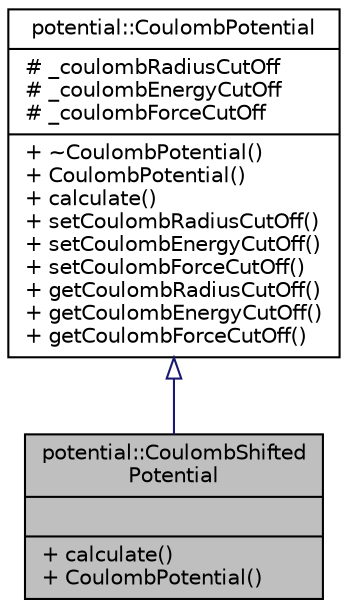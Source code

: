 digraph "potential::CoulombShiftedPotential"
{
 // LATEX_PDF_SIZE
  edge [fontname="Helvetica",fontsize="10",labelfontname="Helvetica",labelfontsize="10"];
  node [fontname="Helvetica",fontsize="10",shape=record];
  Node1 [label="{potential::CoulombShifted\lPotential\n||+ calculate()\l+ CoulombPotential()\l}",height=0.2,width=0.4,color="black", fillcolor="grey75", style="filled", fontcolor="black",tooltip="CoulombShiftedPotential inherits CoulombPotential CoulombShiftedPotential is a class for the shifted ..."];
  Node2 -> Node1 [dir="back",color="midnightblue",fontsize="10",style="solid",arrowtail="onormal",fontname="Helvetica"];
  Node2 [label="{potential::CoulombPotential\n|# _coulombRadiusCutOff\l# _coulombEnergyCutOff\l# _coulombForceCutOff\l|+ ~CoulombPotential()\l+ CoulombPotential()\l+ calculate()\l+ setCoulombRadiusCutOff()\l+ setCoulombEnergyCutOff()\l+ setCoulombForceCutOff()\l+ getCoulombRadiusCutOff()\l+ getCoulombEnergyCutOff()\l+ getCoulombForceCutOff()\l}",height=0.2,width=0.4,color="black", fillcolor="white", style="filled",URL="$classpotential_1_1CoulombPotential.html",tooltip="CoulombPotential is a base class for all coulomb type potentials."];
}
